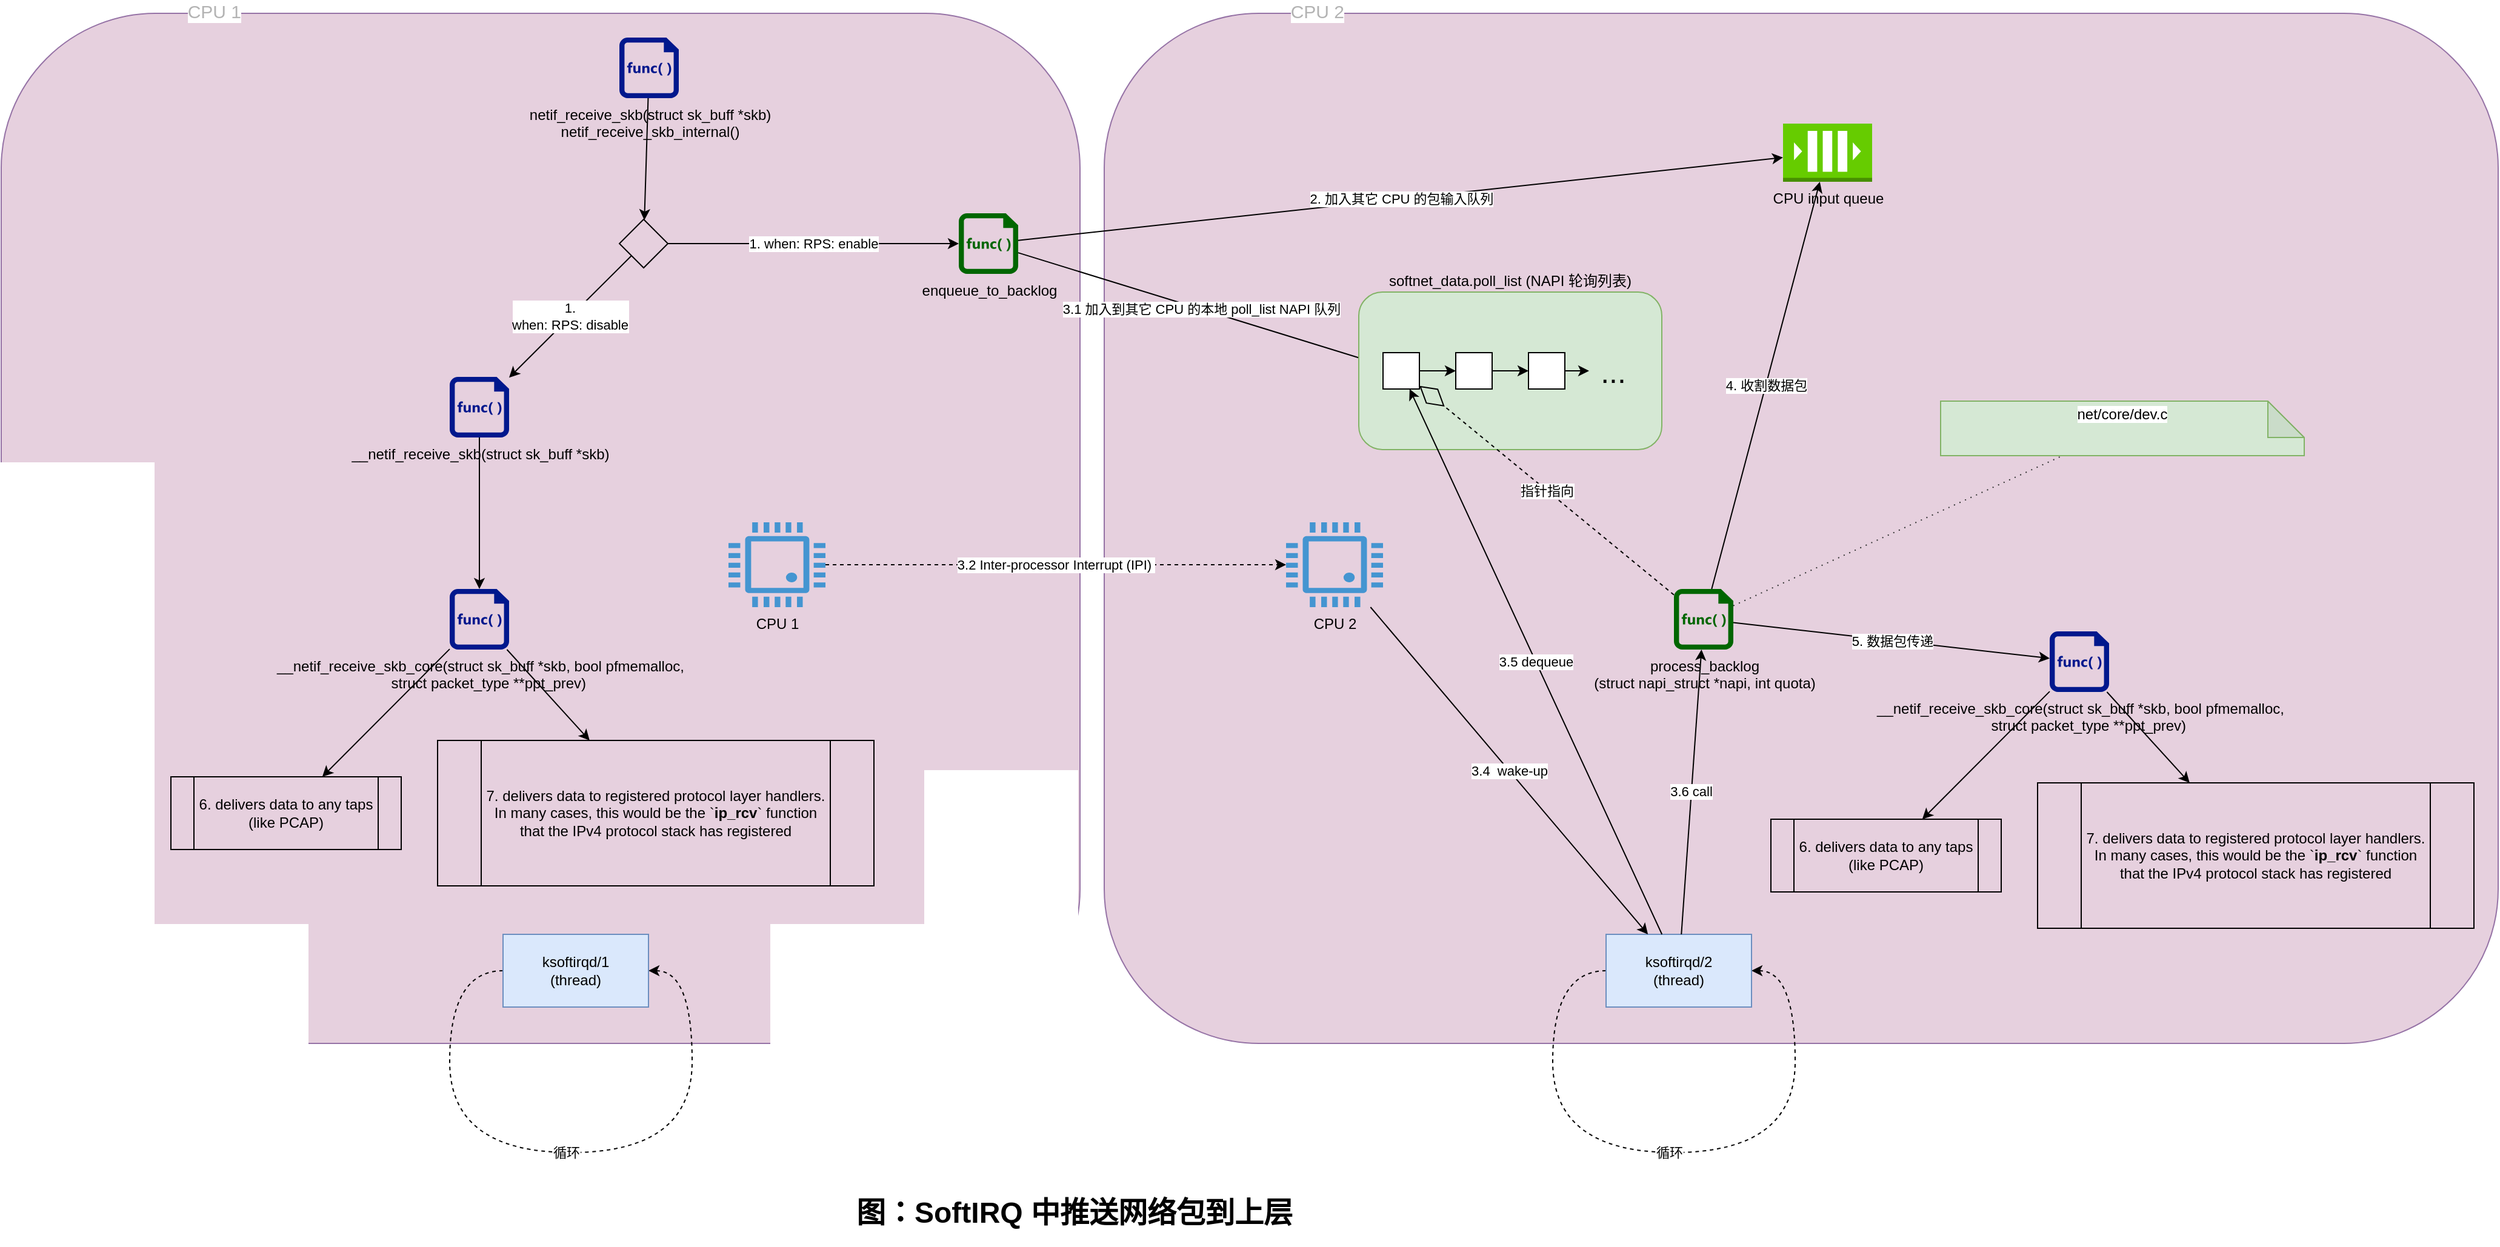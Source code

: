 <mxfile version="15.4.0" type="device" pages="2"><diagram id="RCQzz--G6NCA5XkmaQjZ" name="main"><mxGraphModel dx="1749" dy="156" grid="1" gridSize="10" guides="1" tooltips="1" connect="1" arrows="1" fold="1" page="1" pageScale="1" pageWidth="1100" pageHeight="850" background="#FFFFFF" math="0" shadow="0"><root><mxCell id="0"/><mxCell id="ll2R0-EXrFhkNMA8AbRr-18" value="CPU" style="locked=1;" parent="0"/><mxCell id="ll2R0-EXrFhkNMA8AbRr-19" value="CPU 1" style="rounded=1;whiteSpace=wrap;html=1;shadow=0;labelBackgroundColor=default;sketch=0;fontFamily=Helvetica;fontSize=15;strokeColor=#9673a6;fillColor=#E6D0DE;align=right;fontColor=#B3B3B3;labelPosition=left;verticalLabelPosition=top;verticalAlign=bottom;spacingBottom=-10;spacingRight=-200;" vertex="1" parent="ll2R0-EXrFhkNMA8AbRr-18"><mxGeometry x="110" y="1600" width="890" height="850" as="geometry"/></mxCell><mxCell id="ll2R0-EXrFhkNMA8AbRr-21" value="CPU 2" style="rounded=1;whiteSpace=wrap;html=1;shadow=0;labelBackgroundColor=default;sketch=0;fontFamily=Helvetica;fontSize=15;strokeColor=#9673a6;fillColor=#E6D0DE;align=right;fontColor=#B3B3B3;labelPosition=left;verticalLabelPosition=top;verticalAlign=bottom;spacingBottom=-10;spacingRight=-200;" vertex="1" parent="ll2R0-EXrFhkNMA8AbRr-18"><mxGeometry x="1020" y="1600" width="1150" height="850" as="geometry"/></mxCell><mxCell id="1" style="" parent="0"/><UserObject label="netif_receive_skb(struct sk_buff *skb)&lt;br&gt;netif_receive_skb_internal()" link="https://elixir.bootlin.com/linux/v5.4/source/net/core/dev.c#L5186" id="ll2R0-EXrFhkNMA8AbRr-1"><mxCell style="sketch=0;aspect=fixed;pointerEvents=1;shadow=0;dashed=0;html=1;strokeColor=none;labelPosition=center;verticalLabelPosition=bottom;verticalAlign=top;align=center;fillColor=#00188D;shape=mxgraph.mscae.enterprise.code_file;labelBackgroundColor=none;" vertex="1" parent="1"><mxGeometry x="620" y="1620" width="49" height="50" as="geometry"/></mxCell></UserObject><UserObject label="__netif_receive_skb(struct sk_buff *skb)" link="https://elixir.bootlin.com/linux/v5.4/source/net/core/dev.c#L5023" id="ll2R0-EXrFhkNMA8AbRr-2"><mxCell style="sketch=0;aspect=fixed;pointerEvents=1;shadow=0;dashed=0;html=1;strokeColor=none;labelPosition=center;verticalLabelPosition=bottom;verticalAlign=top;align=center;fillColor=#00188D;shape=mxgraph.mscae.enterprise.code_file;labelBackgroundColor=none;" vertex="1" parent="1"><mxGeometry x="480" y="1900" width="49" height="50" as="geometry"/></mxCell></UserObject><UserObject label="enqueue_to_backlog" link="https://elixir.bootlin.com/linux/v5.4/source/net/core/dev.c#L5186" id="ll2R0-EXrFhkNMA8AbRr-3"><mxCell style="sketch=0;aspect=fixed;pointerEvents=1;shadow=0;dashed=0;html=1;strokeColor=none;labelPosition=center;verticalLabelPosition=bottom;verticalAlign=top;align=center;fillColor=#006600;shape=mxgraph.mscae.enterprise.code_file;labelBackgroundColor=none;" vertex="1" parent="1"><mxGeometry x="900" y="1765" width="49" height="50" as="geometry"/></mxCell></UserObject><mxCell id="ll2R0-EXrFhkNMA8AbRr-4" value="" style="rhombus;whiteSpace=wrap;html=1;fillColor=none;" vertex="1" parent="1"><mxGeometry x="620" y="1770" width="40" height="40" as="geometry"/></mxCell><mxCell id="ll2R0-EXrFhkNMA8AbRr-5" value="" style="endArrow=classic;html=1;rounded=0;" edge="1" parent="1" source="ll2R0-EXrFhkNMA8AbRr-1" target="ll2R0-EXrFhkNMA8AbRr-4"><mxGeometry width="50" height="50" relative="1" as="geometry"><mxPoint x="480" y="1870" as="sourcePoint"/><mxPoint x="530" y="1820" as="targetPoint"/></mxGeometry></mxCell><mxCell id="ll2R0-EXrFhkNMA8AbRr-6" value="1.&lt;br&gt;when: RPS: disable" style="endArrow=classic;html=1;rounded=0;" edge="1" parent="1" source="ll2R0-EXrFhkNMA8AbRr-4" target="ll2R0-EXrFhkNMA8AbRr-2"><mxGeometry width="50" height="50" relative="1" as="geometry"><mxPoint x="529" y="1712.68" as="sourcePoint"/><mxPoint x="638.383" y="1791.617" as="targetPoint"/></mxGeometry></mxCell><UserObject label="1. when: RPS: enable" link="https://elixir.bootlin.com/linux/v5.4/source/net/core/dev.c#L5127" id="ll2R0-EXrFhkNMA8AbRr-7"><mxCell style="endArrow=classic;html=1;rounded=0;" edge="1" parent="1" source="ll2R0-EXrFhkNMA8AbRr-4" target="ll2R0-EXrFhkNMA8AbRr-3"><mxGeometry width="50" height="50" relative="1" as="geometry"><mxPoint x="639.982" y="1809.982" as="sourcePoint"/><mxPoint x="539" y="1910.59" as="targetPoint"/></mxGeometry></mxCell></UserObject><UserObject label="&lt;div&gt;__netif_receive_skb_core(struct sk_buff *skb, bool pfmemalloc,&lt;/div&gt;&lt;div&gt;&lt;span&gt;&#9;&#9;&#9;&#9;&lt;/span&gt;&amp;nbsp; &amp;nbsp; struct packet_type **ppt_prev)&lt;/div&gt;" link="https://elixir.bootlin.com/linux/v5.4/source/net/core/dev.c#L5023" id="ll2R0-EXrFhkNMA8AbRr-8"><mxCell style="sketch=0;aspect=fixed;pointerEvents=1;shadow=0;dashed=0;html=1;strokeColor=none;labelPosition=center;verticalLabelPosition=bottom;verticalAlign=top;align=center;fillColor=#00188D;shape=mxgraph.mscae.enterprise.code_file;labelBackgroundColor=none;" vertex="1" parent="1"><mxGeometry x="480" y="2075" width="49" height="50" as="geometry"/></mxCell></UserObject><mxCell id="ll2R0-EXrFhkNMA8AbRr-9" value="" style="endArrow=classic;html=1;rounded=0;" edge="1" parent="1" source="ll2R0-EXrFhkNMA8AbRr-2" target="ll2R0-EXrFhkNMA8AbRr-8"><mxGeometry width="50" height="50" relative="1" as="geometry"><mxPoint x="710" y="2040" as="sourcePoint"/><mxPoint x="760" y="1990" as="targetPoint"/></mxGeometry></mxCell><UserObject label="6. delivers data to any taps (like PCAP)" link="https://elixir.bootlin.com/linux/v5.4/source/net/core/dev.c#L4785" id="ll2R0-EXrFhkNMA8AbRr-10"><mxCell style="shape=process;whiteSpace=wrap;html=1;backgroundOutline=1;fillColor=none;" vertex="1" parent="1"><mxGeometry x="250" y="2230" width="190" height="60" as="geometry"/></mxCell></UserObject><mxCell id="ll2R0-EXrFhkNMA8AbRr-11" value="" style="endArrow=classic;html=1;rounded=0;" edge="1" parent="1" source="ll2R0-EXrFhkNMA8AbRr-8" target="ll2R0-EXrFhkNMA8AbRr-10"><mxGeometry width="50" height="50" relative="1" as="geometry"><mxPoint x="320" y="2240" as="sourcePoint"/><mxPoint x="370" y="2190" as="targetPoint"/></mxGeometry></mxCell><UserObject label="7. delivers data to registered protocol layer handlers.&lt;br&gt;In many cases, this would be the `&lt;b&gt;ip_rcv&lt;/b&gt;` function that the IPv4 protocol stack has registered" link="https://elixir.bootlin.com/linux/v5.4/source/net/core/dev.c#L4887" id="ll2R0-EXrFhkNMA8AbRr-12"><mxCell style="shape=process;whiteSpace=wrap;html=1;backgroundOutline=1;fillColor=none;" vertex="1" parent="1"><mxGeometry x="470" y="2200" width="360" height="120" as="geometry"/></mxCell></UserObject><mxCell id="ll2R0-EXrFhkNMA8AbRr-13" value="" style="endArrow=classic;html=1;rounded=0;" edge="1" parent="1" source="ll2R0-EXrFhkNMA8AbRr-8" target="ll2R0-EXrFhkNMA8AbRr-12"><mxGeometry width="50" height="50" relative="1" as="geometry"><mxPoint x="501.511" y="2135" as="sourcePoint"/><mxPoint x="410.587" y="2310" as="targetPoint"/></mxGeometry></mxCell><UserObject label="CPU input queue" link="https://elixir.bootlin.com/linux/v5.4/source/include/linux/netdevice.h#L2975" id="ll2R0-EXrFhkNMA8AbRr-17"><mxCell style="outlineConnect=0;dashed=0;verticalLabelPosition=bottom;verticalAlign=top;align=center;html=1;shape=mxgraph.aws3.queue;fillColor=#66CC00;gradientColor=none;shadow=0;labelBackgroundColor=none;sketch=0;fontFamily=Helvetica;fontSize=12;fontColor=#000000;strokeColor=default;" vertex="1" parent="1"><mxGeometry x="1580" y="1691" width="73.5" height="48" as="geometry"/></mxCell></UserObject><mxCell id="ll2R0-EXrFhkNMA8AbRr-15" value="3.1 加入到其它 CPU 的本地 poll_list NAPI 队列" style="endArrow=classic;html=1;rounded=0;" edge="1" parent="1" source="ll2R0-EXrFhkNMA8AbRr-3" target="qySL54vayV8lm4KAW4_I-8"><mxGeometry width="50" height="50" relative="1" as="geometry"><mxPoint x="760" y="1980" as="sourcePoint"/><mxPoint x="1010" y="1520" as="targetPoint"/></mxGeometry></mxCell><mxCell id="qySL54vayV8lm4KAW4_I-3" value="CPU 2" style="pointerEvents=1;shadow=0;dashed=0;html=1;strokeColor=none;fillColor=#4495D1;labelPosition=center;verticalLabelPosition=bottom;verticalAlign=top;align=center;outlineConnect=0;shape=mxgraph.veeam.cpu;" vertex="1" parent="1"><mxGeometry x="1170" y="2020" width="80" height="70" as="geometry"/></mxCell><mxCell id="qySL54vayV8lm4KAW4_I-4" value="CPU 1" style="pointerEvents=1;shadow=0;dashed=0;html=1;strokeColor=none;fillColor=#4495D1;labelPosition=center;verticalLabelPosition=bottom;verticalAlign=top;align=center;outlineConnect=0;shape=mxgraph.veeam.cpu;" vertex="1" parent="1"><mxGeometry x="710" y="2020" width="80" height="70" as="geometry"/></mxCell><mxCell id="qySL54vayV8lm4KAW4_I-5" value="3.2 Inter-processor Interrupt (IPI)&amp;nbsp;" style="endArrow=classic;html=1;rounded=0;dashed=1;" edge="1" parent="1" source="qySL54vayV8lm4KAW4_I-4" target="qySL54vayV8lm4KAW4_I-3"><mxGeometry width="50" height="50" relative="1" as="geometry"><mxPoint x="910" y="2070" as="sourcePoint"/><mxPoint x="960" y="2020" as="targetPoint"/></mxGeometry></mxCell><UserObject label="process_backlog&lt;br&gt;(struct napi_struct *napi, int quota)" link="https://elixir.bootlin.com/linux/v5.4/source/net/core/dev.c#L5854" id="qySL54vayV8lm4KAW4_I-6"><mxCell style="sketch=0;aspect=fixed;pointerEvents=1;shadow=0;dashed=0;html=1;strokeColor=none;labelPosition=center;verticalLabelPosition=bottom;verticalAlign=top;align=center;fillColor=#006600;shape=mxgraph.mscae.enterprise.code_file;labelBackgroundColor=none;" vertex="1" parent="1"><mxGeometry x="1490" y="2075" width="49" height="50" as="geometry"/></mxCell></UserObject><UserObject label="softnet_data.poll_list (NAPI 轮询列表)" link="https://elixir.bootlin.com/linux/v5.4/source/include/linux/netdevice.h#L2974" id="qySL54vayV8lm4KAW4_I-7"><mxCell style="rounded=1;whiteSpace=wrap;html=1;shadow=0;labelBackgroundColor=none;sketch=0;fontFamily=Helvetica;fontSize=12;strokeColor=#82b366;fillColor=#d5e8d4;align=center;labelPosition=center;verticalLabelPosition=top;verticalAlign=bottom;" vertex="1" parent="1"><mxGeometry x="1230" y="1830" width="250" height="130" as="geometry"/></mxCell></UserObject><mxCell id="qySL54vayV8lm4KAW4_I-8" value="" style="rounded=0;whiteSpace=wrap;html=1;" vertex="1" parent="1"><mxGeometry x="1250" y="1880" width="30" height="30" as="geometry"/></mxCell><mxCell id="qySL54vayV8lm4KAW4_I-9" value="" style="endArrow=classic;html=1;rounded=0;" edge="1" parent="1" source="qySL54vayV8lm4KAW4_I-8" target="qySL54vayV8lm4KAW4_I-10"><mxGeometry width="50" height="50" relative="1" as="geometry"><mxPoint x="1320" y="2020" as="sourcePoint"/><mxPoint x="1310" y="1895" as="targetPoint"/></mxGeometry></mxCell><mxCell id="qySL54vayV8lm4KAW4_I-10" value="" style="rounded=0;whiteSpace=wrap;html=1;" vertex="1" parent="1"><mxGeometry x="1310" y="1880" width="30" height="30" as="geometry"/></mxCell><mxCell id="qySL54vayV8lm4KAW4_I-11" value="" style="endArrow=classic;html=1;rounded=0;" edge="1" parent="1" source="qySL54vayV8lm4KAW4_I-10" target="qySL54vayV8lm4KAW4_I-12"><mxGeometry width="50" height="50" relative="1" as="geometry"><mxPoint x="1380" y="2020" as="sourcePoint"/><mxPoint x="1370" y="1895" as="targetPoint"/></mxGeometry></mxCell><mxCell id="qySL54vayV8lm4KAW4_I-12" value="" style="rounded=0;whiteSpace=wrap;html=1;" vertex="1" parent="1"><mxGeometry x="1370" y="1880" width="30" height="30" as="geometry"/></mxCell><mxCell id="qySL54vayV8lm4KAW4_I-13" value="" style="endArrow=classic;html=1;rounded=0;" edge="1" parent="1" source="qySL54vayV8lm4KAW4_I-12" target="qySL54vayV8lm4KAW4_I-14"><mxGeometry width="50" height="50" relative="1" as="geometry"><mxPoint x="1440" y="2020" as="sourcePoint"/><mxPoint x="1430" y="1895" as="targetPoint"/></mxGeometry></mxCell><mxCell id="qySL54vayV8lm4KAW4_I-14" value="..." style="text;html=1;strokeColor=none;fillColor=none;align=center;verticalAlign=middle;whiteSpace=wrap;rounded=0;fontSize=25;" vertex="1" parent="1"><mxGeometry x="1420" y="1880" width="40" height="30" as="geometry"/></mxCell><mxCell id="ll2R0-EXrFhkNMA8AbRr-23" value="2. 加入其它 CPU 的包输入队列" style="endArrow=classic;html=1;rounded=0;" edge="1" parent="1" source="ll2R0-EXrFhkNMA8AbRr-3" target="ll2R0-EXrFhkNMA8AbRr-17"><mxGeometry width="50" height="50" relative="1" as="geometry"><mxPoint x="960" y="1620" as="sourcePoint"/><mxPoint x="1170" y="1520" as="targetPoint"/></mxGeometry></mxCell><UserObject label="net/core/dev.c" id="qySL54vayV8lm4KAW4_I-15"><mxCell style="shape=note;whiteSpace=wrap;html=1;backgroundOutline=1;darkOpacity=0.05;labelBackgroundColor=default;labelPosition=center;verticalLabelPosition=top;align=center;verticalAlign=bottom;fillColor=#d5e8d4;strokeColor=#82b366;spacingTop=0;spacingBottom=-20;spacingRight=0;" vertex="1" parent="1"><mxGeometry x="1710" y="1920" width="300" height="45" as="geometry"/></mxCell></UserObject><mxCell id="qySL54vayV8lm4KAW4_I-16" value="" style="endArrow=none;dashed=1;html=1;rounded=0;fontFamily=Helvetica;fontSize=15;fontColor=#000000;dashPattern=1 4;strokeColor=#333333;" edge="1" parent="1" target="qySL54vayV8lm4KAW4_I-15" source="qySL54vayV8lm4KAW4_I-6"><mxGeometry width="50" height="50" relative="1" as="geometry"><mxPoint x="1590" y="2053.211" as="sourcePoint"/><mxPoint x="1781.6" y="3058.655" as="targetPoint"/></mxGeometry></mxCell><mxCell id="qySL54vayV8lm4KAW4_I-17" value="指针指向" style="endArrow=diamondThin;endFill=0;endSize=24;html=1;rounded=0;dashed=1;" edge="1" parent="1" source="qySL54vayV8lm4KAW4_I-6" target="qySL54vayV8lm4KAW4_I-8"><mxGeometry width="160" relative="1" as="geometry"><mxPoint x="1400" y="1490" as="sourcePoint"/><mxPoint x="1560" y="1490" as="targetPoint"/></mxGeometry></mxCell><mxCell id="qySL54vayV8lm4KAW4_I-18" value="4. 收割数据包" style="endArrow=classic;html=1;rounded=0;" edge="1" parent="1" source="qySL54vayV8lm4KAW4_I-6" target="ll2R0-EXrFhkNMA8AbRr-17"><mxGeometry width="50" height="50" relative="1" as="geometry"><mxPoint x="1380" y="1570" as="sourcePoint"/><mxPoint x="1430" y="1520" as="targetPoint"/></mxGeometry></mxCell><mxCell id="qySL54vayV8lm4KAW4_I-19" value="循环" style="curved=1;endArrow=classic;html=1;rounded=0;edgeStyle=orthogonalEdgeStyle;entryX=1;entryY=0.5;entryDx=0;entryDy=0;exitX=0;exitY=0.5;exitDx=0;exitDy=0;dashed=1;" edge="1" parent="1" source="qySL54vayV8lm4KAW4_I-20" target="qySL54vayV8lm4KAW4_I-20"><mxGeometry width="50" height="50" relative="1" as="geometry"><mxPoint x="1450" y="2540" as="sourcePoint"/><mxPoint x="1500" y="2490" as="targetPoint"/><Array as="points"><mxPoint x="1390" y="2390"/><mxPoint x="1390" y="2540"/><mxPoint x="1590" y="2540"/><mxPoint x="1590" y="2390"/></Array></mxGeometry></mxCell><mxCell id="qySL54vayV8lm4KAW4_I-20" value="ksoftirqd/2&lt;br&gt;(thread)" style="rounded=0;whiteSpace=wrap;html=1;fillColor=#dae8fc;strokeColor=#6c8ebf;" vertex="1" parent="1"><mxGeometry x="1434" y="2360" width="120" height="60" as="geometry"/></mxCell><mxCell id="qySL54vayV8lm4KAW4_I-23" value="循环" style="curved=1;endArrow=classic;html=1;rounded=0;edgeStyle=orthogonalEdgeStyle;entryX=1;entryY=0.5;entryDx=0;entryDy=0;exitX=0;exitY=0.5;exitDx=0;exitDy=0;dashed=1;" edge="1" source="qySL54vayV8lm4KAW4_I-24" target="qySL54vayV8lm4KAW4_I-24" parent="1"><mxGeometry width="50" height="50" relative="1" as="geometry"><mxPoint x="540" y="2540" as="sourcePoint"/><mxPoint x="590" y="2490" as="targetPoint"/><Array as="points"><mxPoint x="480" y="2390"/><mxPoint x="480" y="2540"/><mxPoint x="680" y="2540"/><mxPoint x="680" y="2390"/></Array></mxGeometry></mxCell><mxCell id="qySL54vayV8lm4KAW4_I-24" value="ksoftirqd/1&lt;br&gt;(thread)" style="rounded=0;whiteSpace=wrap;html=1;fillColor=#dae8fc;strokeColor=#6c8ebf;" vertex="1" parent="1"><mxGeometry x="524" y="2360" width="120" height="60" as="geometry"/></mxCell><mxCell id="qySL54vayV8lm4KAW4_I-25" value="3.4&amp;nbsp; wake-up" style="endArrow=classic;html=1;rounded=0;" edge="1" parent="1" source="qySL54vayV8lm4KAW4_I-3" target="qySL54vayV8lm4KAW4_I-20"><mxGeometry width="50" height="50" relative="1" as="geometry"><mxPoint x="1220" y="2510" as="sourcePoint"/><mxPoint x="1270" y="2460" as="targetPoint"/></mxGeometry></mxCell><mxCell id="qySL54vayV8lm4KAW4_I-26" value="3.6 call" style="endArrow=classic;html=1;rounded=0;" edge="1" parent="1" source="qySL54vayV8lm4KAW4_I-20" target="qySL54vayV8lm4KAW4_I-6"><mxGeometry width="50" height="50" relative="1" as="geometry"><mxPoint x="1670" y="2510" as="sourcePoint"/><mxPoint x="1720" y="2460" as="targetPoint"/></mxGeometry></mxCell><mxCell id="qySL54vayV8lm4KAW4_I-27" value="3.5 dequeue" style="endArrow=classic;html=1;rounded=0;" edge="1" parent="1" source="qySL54vayV8lm4KAW4_I-20" target="qySL54vayV8lm4KAW4_I-8"><mxGeometry width="50" height="50" relative="1" as="geometry"><mxPoint x="1506.121" y="2370" as="sourcePoint"/><mxPoint x="1522.733" y="2135" as="targetPoint"/></mxGeometry></mxCell><mxCell id="qySL54vayV8lm4KAW4_I-28" value="" style="endArrow=classic;html=1;rounded=0;" edge="1" source="qySL54vayV8lm4KAW4_I-29" target="qySL54vayV8lm4KAW4_I-32" parent="1"><mxGeometry width="50" height="50" relative="1" as="geometry"><mxPoint x="1640" y="2275" as="sourcePoint"/><mxPoint x="1690" y="2225" as="targetPoint"/></mxGeometry></mxCell><UserObject label="&lt;div&gt;__netif_receive_skb_core(struct sk_buff *skb, bool pfmemalloc,&lt;/div&gt;&lt;div&gt;&lt;span&gt;&#9;&#9;&#9;&#9;&lt;/span&gt;&amp;nbsp; &amp;nbsp; struct packet_type **ppt_prev)&lt;/div&gt;" link="https://elixir.bootlin.com/linux/v5.4/source/net/core/dev.c#L5023" id="qySL54vayV8lm4KAW4_I-29"><mxCell style="sketch=0;aspect=fixed;pointerEvents=1;shadow=0;dashed=0;html=1;strokeColor=none;labelPosition=center;verticalLabelPosition=bottom;verticalAlign=top;align=center;fillColor=#00188D;shape=mxgraph.mscae.enterprise.code_file;labelBackgroundColor=none;" vertex="1" parent="1"><mxGeometry x="1800" y="2110" width="49" height="50" as="geometry"/></mxCell></UserObject><mxCell id="qySL54vayV8lm4KAW4_I-30" value="" style="endArrow=classic;html=1;rounded=0;" edge="1" source="qySL54vayV8lm4KAW4_I-29" target="qySL54vayV8lm4KAW4_I-31" parent="1"><mxGeometry width="50" height="50" relative="1" as="geometry"><mxPoint x="1821.511" y="2170" as="sourcePoint"/><mxPoint x="1730.587" y="2345" as="targetPoint"/></mxGeometry></mxCell><UserObject label="7. delivers data to registered protocol layer handlers.&lt;br&gt;In many cases, this would be the `&lt;b&gt;ip_rcv&lt;/b&gt;` function that the IPv4 protocol stack has registered" link="https://elixir.bootlin.com/linux/v5.4/source/net/core/dev.c#L4887" id="qySL54vayV8lm4KAW4_I-31"><mxCell style="shape=process;whiteSpace=wrap;html=1;backgroundOutline=1;fillColor=none;" vertex="1" parent="1"><mxGeometry x="1790" y="2235" width="360" height="120" as="geometry"/></mxCell></UserObject><UserObject label="6. delivers data to any taps (like PCAP)" link="https://elixir.bootlin.com/linux/v5.4/source/net/core/dev.c#L4785" id="qySL54vayV8lm4KAW4_I-32"><mxCell style="shape=process;whiteSpace=wrap;html=1;backgroundOutline=1;fillColor=none;" vertex="1" parent="1"><mxGeometry x="1570" y="2265" width="190" height="60" as="geometry"/></mxCell></UserObject><mxCell id="qySL54vayV8lm4KAW4_I-33" value="5. 数据包传递" style="endArrow=classic;html=1;rounded=0;" edge="1" parent="1" source="qySL54vayV8lm4KAW4_I-6" target="qySL54vayV8lm4KAW4_I-29"><mxGeometry width="50" height="50" relative="1" as="geometry"><mxPoint x="1650" y="2150" as="sourcePoint"/><mxPoint x="1700" y="2100" as="targetPoint"/></mxGeometry></mxCell><mxCell id="M8QpbaSXRn27HfmMxBPN-1" value="图：SoftIRQ 中推送网络包到上层" style="text;strokeColor=none;fillColor=none;html=1;fontSize=24;fontStyle=1;verticalAlign=middle;align=center;shadow=1;labelBackgroundColor=none;sketch=0;fontFamily=Helvetica;fontColor=#000000;" vertex="1" parent="1"><mxGeometry x="790" y="2570" width="410" height="40" as="geometry"/></mxCell></root></mxGraphModel></diagram><diagram name="Copy of Page-1" id="OcWJ9-VkKeRpDefHwY2n"><mxGraphModel dx="1487" dy="5" grid="1" gridSize="10" guides="1" tooltips="1" connect="1" arrows="1" fold="1" page="1" pageScale="1" pageWidth="1100" pageHeight="850" math="0" shadow="0"><root><mxCell id="Ygi3UaShCZQxXr_BkLQa-0"/><mxCell id="Ygi3UaShCZQxXr_BkLQa-1" value="CPU" style="locked=1;" parent="Ygi3UaShCZQxXr_BkLQa-0"/><mxCell id="Ygi3UaShCZQxXr_BkLQa-2" value="CPU 1" style="rounded=1;whiteSpace=wrap;html=1;shadow=0;labelBackgroundColor=default;sketch=0;fontFamily=Helvetica;fontSize=15;strokeColor=#9673a6;fillColor=#E6D0DE;align=right;fontColor=#B3B3B3;labelPosition=left;verticalLabelPosition=top;verticalAlign=bottom;spacingBottom=-10;spacingRight=-200;" vertex="1" parent="Ygi3UaShCZQxXr_BkLQa-1"><mxGeometry x="110" y="1600" width="890" height="850" as="geometry"/></mxCell><mxCell id="Ygi3UaShCZQxXr_BkLQa-3" value="CPU 2" style="rounded=1;whiteSpace=wrap;html=1;shadow=0;labelBackgroundColor=default;sketch=0;fontFamily=Helvetica;fontSize=15;strokeColor=#9673a6;fillColor=#E6D0DE;align=right;fontColor=#B3B3B3;labelPosition=left;verticalLabelPosition=top;verticalAlign=bottom;spacingBottom=-10;spacingRight=-200;" vertex="1" parent="Ygi3UaShCZQxXr_BkLQa-1"><mxGeometry x="1020" y="1600" width="890" height="850" as="geometry"/></mxCell><mxCell id="Ygi3UaShCZQxXr_BkLQa-4" style="" parent="Ygi3UaShCZQxXr_BkLQa-0"/><UserObject label="netif_receive_skb(struct sk_buff *skb)&lt;br&gt;netif_receive_skb_internal()" link="https://elixir.bootlin.com/linux/v5.4/source/net/core/dev.c#L5186" id="Ygi3UaShCZQxXr_BkLQa-5"><mxCell style="sketch=0;aspect=fixed;pointerEvents=1;shadow=0;dashed=0;html=1;strokeColor=none;labelPosition=center;verticalLabelPosition=bottom;verticalAlign=top;align=center;fillColor=#00188D;shape=mxgraph.mscae.enterprise.code_file;labelBackgroundColor=none;" vertex="1" parent="Ygi3UaShCZQxXr_BkLQa-4"><mxGeometry x="620" y="1620" width="49" height="50" as="geometry"/></mxCell></UserObject><UserObject label="__netif_receive_skb(struct sk_buff *skb)" link="https://elixir.bootlin.com/linux/v5.4/source/net/core/dev.c#L5023" id="Ygi3UaShCZQxXr_BkLQa-6"><mxCell style="sketch=0;aspect=fixed;pointerEvents=1;shadow=0;dashed=0;html=1;strokeColor=none;labelPosition=center;verticalLabelPosition=bottom;verticalAlign=top;align=center;fillColor=#00188D;shape=mxgraph.mscae.enterprise.code_file;labelBackgroundColor=none;" vertex="1" parent="Ygi3UaShCZQxXr_BkLQa-4"><mxGeometry x="480" y="1900" width="49" height="50" as="geometry"/></mxCell></UserObject><UserObject label="enqueue_to_backlog" link="https://elixir.bootlin.com/linux/v5.4/source/net/core/dev.c#L5186" id="Ygi3UaShCZQxXr_BkLQa-7"><mxCell style="sketch=0;aspect=fixed;pointerEvents=1;shadow=0;dashed=0;html=1;strokeColor=none;labelPosition=center;verticalLabelPosition=bottom;verticalAlign=top;align=center;fillColor=#006600;shape=mxgraph.mscae.enterprise.code_file;labelBackgroundColor=none;" vertex="1" parent="Ygi3UaShCZQxXr_BkLQa-4"><mxGeometry x="900" y="1765" width="49" height="50" as="geometry"/></mxCell></UserObject><mxCell id="Ygi3UaShCZQxXr_BkLQa-8" value="" style="rhombus;whiteSpace=wrap;html=1;fillColor=none;" vertex="1" parent="Ygi3UaShCZQxXr_BkLQa-4"><mxGeometry x="620" y="1770" width="40" height="40" as="geometry"/></mxCell><mxCell id="Ygi3UaShCZQxXr_BkLQa-9" value="" style="endArrow=classic;html=1;rounded=0;" edge="1" parent="Ygi3UaShCZQxXr_BkLQa-4" source="Ygi3UaShCZQxXr_BkLQa-5" target="Ygi3UaShCZQxXr_BkLQa-8"><mxGeometry width="50" height="50" relative="1" as="geometry"><mxPoint x="480" y="1870" as="sourcePoint"/><mxPoint x="530" y="1820" as="targetPoint"/></mxGeometry></mxCell><mxCell id="Ygi3UaShCZQxXr_BkLQa-10" value="1.&lt;br&gt;when: RPS: disable" style="endArrow=classic;html=1;rounded=0;" edge="1" parent="Ygi3UaShCZQxXr_BkLQa-4" source="Ygi3UaShCZQxXr_BkLQa-8" target="Ygi3UaShCZQxXr_BkLQa-6"><mxGeometry width="50" height="50" relative="1" as="geometry"><mxPoint x="529" y="1712.68" as="sourcePoint"/><mxPoint x="638.383" y="1791.617" as="targetPoint"/></mxGeometry></mxCell><UserObject label="1. when: RPS: enable" link="https://elixir.bootlin.com/linux/v5.4/source/net/core/dev.c#L5127" id="Ygi3UaShCZQxXr_BkLQa-11"><mxCell style="endArrow=classic;html=1;rounded=0;" edge="1" parent="Ygi3UaShCZQxXr_BkLQa-4" source="Ygi3UaShCZQxXr_BkLQa-8" target="Ygi3UaShCZQxXr_BkLQa-7"><mxGeometry width="50" height="50" relative="1" as="geometry"><mxPoint x="639.982" y="1809.982" as="sourcePoint"/><mxPoint x="539" y="1910.59" as="targetPoint"/></mxGeometry></mxCell></UserObject><UserObject label="&lt;div&gt;__netif_receive_skb_core(struct sk_buff *skb, bool pfmemalloc,&lt;/div&gt;&lt;div&gt;&lt;span&gt;&#9;&#9;&#9;&#9;&lt;/span&gt;&amp;nbsp; &amp;nbsp; struct packet_type **ppt_prev)&lt;/div&gt;" link="https://elixir.bootlin.com/linux/v5.4/source/net/core/dev.c#L5023" id="Ygi3UaShCZQxXr_BkLQa-12"><mxCell style="sketch=0;aspect=fixed;pointerEvents=1;shadow=0;dashed=0;html=1;strokeColor=none;labelPosition=center;verticalLabelPosition=bottom;verticalAlign=top;align=center;fillColor=#00188D;shape=mxgraph.mscae.enterprise.code_file;labelBackgroundColor=none;" vertex="1" parent="Ygi3UaShCZQxXr_BkLQa-4"><mxGeometry x="480" y="2075" width="49" height="50" as="geometry"/></mxCell></UserObject><mxCell id="Ygi3UaShCZQxXr_BkLQa-13" value="" style="endArrow=classic;html=1;rounded=0;" edge="1" parent="Ygi3UaShCZQxXr_BkLQa-4" source="Ygi3UaShCZQxXr_BkLQa-6" target="Ygi3UaShCZQxXr_BkLQa-12"><mxGeometry width="50" height="50" relative="1" as="geometry"><mxPoint x="710" y="2040" as="sourcePoint"/><mxPoint x="760" y="1990" as="targetPoint"/></mxGeometry></mxCell><UserObject label="6. delivers data to any taps (like PCAP)" link="https://elixir.bootlin.com/linux/v5.4/source/net/core/dev.c#L4785" id="Ygi3UaShCZQxXr_BkLQa-14"><mxCell style="shape=process;whiteSpace=wrap;html=1;backgroundOutline=1;fillColor=none;" vertex="1" parent="Ygi3UaShCZQxXr_BkLQa-4"><mxGeometry x="170" y="2310" width="190" height="60" as="geometry"/></mxCell></UserObject><mxCell id="Ygi3UaShCZQxXr_BkLQa-15" value="" style="endArrow=classic;html=1;rounded=0;" edge="1" parent="Ygi3UaShCZQxXr_BkLQa-4" source="Ygi3UaShCZQxXr_BkLQa-12" target="Ygi3UaShCZQxXr_BkLQa-14"><mxGeometry width="50" height="50" relative="1" as="geometry"><mxPoint x="320" y="2240" as="sourcePoint"/><mxPoint x="370" y="2190" as="targetPoint"/></mxGeometry></mxCell><UserObject label="7. delivers data to registered protocol layer handlers.&lt;br&gt;In many cases, this would be the `ip_rcv` function that the IPv4 protocol stack has registered" link="https://elixir.bootlin.com/linux/v5.4/source/net/core/dev.c#L4887" id="Ygi3UaShCZQxXr_BkLQa-16"><mxCell style="shape=process;whiteSpace=wrap;html=1;backgroundOutline=1;fillColor=none;" vertex="1" parent="Ygi3UaShCZQxXr_BkLQa-4"><mxGeometry x="410" y="2290" width="360" height="120" as="geometry"/></mxCell></UserObject><mxCell id="Ygi3UaShCZQxXr_BkLQa-17" value="" style="endArrow=classic;html=1;rounded=0;" edge="1" parent="Ygi3UaShCZQxXr_BkLQa-4" source="Ygi3UaShCZQxXr_BkLQa-12" target="Ygi3UaShCZQxXr_BkLQa-16"><mxGeometry width="50" height="50" relative="1" as="geometry"><mxPoint x="501.511" y="2135" as="sourcePoint"/><mxPoint x="410.587" y="2310" as="targetPoint"/></mxGeometry></mxCell><UserObject label="softnet_data" link="https://elixir.bootlin.com/linux/v5.4/source/include/linux/netdevice.h#L2974" id="Ygi3UaShCZQxXr_BkLQa-18"><mxCell style="rounded=1;whiteSpace=wrap;html=1;shadow=0;labelBackgroundColor=none;sketch=0;fontFamily=Helvetica;fontSize=12;strokeColor=#82b366;fillColor=#d5e8d4;align=center;labelPosition=center;verticalLabelPosition=top;verticalAlign=bottom;" vertex="1" parent="Ygi3UaShCZQxXr_BkLQa-4"><mxGeometry x="1140" y="1880" width="250" height="130" as="geometry"/></mxCell></UserObject><UserObject label="poll_list" link="https://elixir.bootlin.com/linux/v5.4/source/include/linux/netdevice.h#L2975" id="Ygi3UaShCZQxXr_BkLQa-19"><mxCell style="outlineConnect=0;dashed=0;verticalLabelPosition=bottom;verticalAlign=top;align=center;html=1;shape=mxgraph.aws3.queue;fillColor=#66CC00;gradientColor=none;shadow=0;labelBackgroundColor=none;sketch=0;fontFamily=Helvetica;fontSize=12;fontColor=#000000;strokeColor=default;" vertex="1" parent="Ygi3UaShCZQxXr_BkLQa-4"><mxGeometry x="1200" y="1921" width="73.5" height="48" as="geometry"/></mxCell></UserObject><mxCell id="Ygi3UaShCZQxXr_BkLQa-20" value="3. 加入到其它 CPU 的本地 poll_list NAPI 队列" style="endArrow=classic;html=1;rounded=0;" edge="1" parent="Ygi3UaShCZQxXr_BkLQa-4" source="Ygi3UaShCZQxXr_BkLQa-7" target="Ygi3UaShCZQxXr_BkLQa-19"><mxGeometry width="50" height="50" relative="1" as="geometry"><mxPoint x="760" y="1980" as="sourcePoint"/><mxPoint x="1019.256" y="1920" as="targetPoint"/></mxGeometry></mxCell><UserObject label="packet input queue" link="https://elixir.bootlin.com/linux/v5.4/source/include/linux/netdevice.h#L2975" id="Ygi3UaShCZQxXr_BkLQa-21"><mxCell style="outlineConnect=0;dashed=0;verticalLabelPosition=bottom;verticalAlign=top;align=center;html=1;shape=mxgraph.aws3.queue;fillColor=#66CC00;gradientColor=none;shadow=0;labelBackgroundColor=none;sketch=0;fontFamily=Helvetica;fontSize=12;fontColor=#000000;strokeColor=default;" vertex="1" parent="Ygi3UaShCZQxXr_BkLQa-4"><mxGeometry x="1210" y="1717" width="73.5" height="48" as="geometry"/></mxCell></UserObject><mxCell id="Ygi3UaShCZQxXr_BkLQa-22" value="2. 加入其它 CPU 的包输入队列" style="endArrow=classic;html=1;rounded=0;" edge="1" parent="Ygi3UaShCZQxXr_BkLQa-4" source="Ygi3UaShCZQxXr_BkLQa-7" target="Ygi3UaShCZQxXr_BkLQa-21"><mxGeometry width="50" height="50" relative="1" as="geometry"><mxPoint x="960" y="1620" as="sourcePoint"/><mxPoint x="1010" y="1570" as="targetPoint"/></mxGeometry></mxCell></root></mxGraphModel></diagram></mxfile>